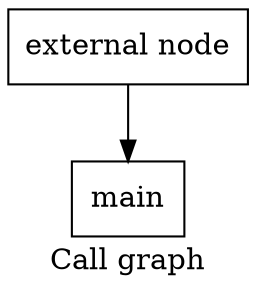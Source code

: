 digraph "Call graph" {
	label="Call graph";

	Node0x56322521b1d0 [shape=record,label="{external node}"];
	Node0x56322521b1d0 -> Node0x56322521b270;
	Node0x56322521b270 [shape=record,label="{main}"];
}
